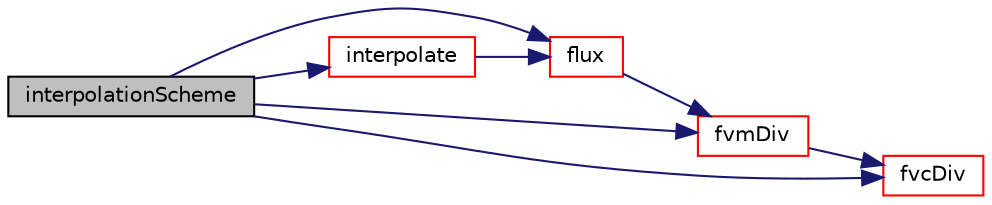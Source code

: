 digraph "interpolationScheme"
{
  bgcolor="transparent";
  edge [fontname="Helvetica",fontsize="10",labelfontname="Helvetica",labelfontsize="10"];
  node [fontname="Helvetica",fontsize="10",shape=record];
  rankdir="LR";
  Node1 [label="interpolationScheme",height=0.2,width=0.4,color="black", fillcolor="grey75", style="filled", fontcolor="black"];
  Node1 -> Node2 [color="midnightblue",fontsize="10",style="solid",fontname="Helvetica"];
  Node2 [label="flux",height=0.2,width=0.4,color="red",URL="$a01595.html#aa7c4ce4a2accb693290511e81b0427ac"];
  Node2 -> Node3 [color="midnightblue",fontsize="10",style="solid",fontname="Helvetica"];
  Node3 [label="fvmDiv",height=0.2,width=0.4,color="red",URL="$a01595.html#ae806c1ba4e4764f7f5b7f5beb710b6f8"];
  Node3 -> Node4 [color="midnightblue",fontsize="10",style="solid",fontname="Helvetica"];
  Node4 [label="fvcDiv",height=0.2,width=0.4,color="red",URL="$a01595.html#a2eacaefd22f61a84fdb13b7d4b96a20a"];
  Node1 -> Node4 [color="midnightblue",fontsize="10",style="solid",fontname="Helvetica"];
  Node1 -> Node3 [color="midnightblue",fontsize="10",style="solid",fontname="Helvetica"];
  Node1 -> Node5 [color="midnightblue",fontsize="10",style="solid",fontname="Helvetica"];
  Node5 [label="interpolate",height=0.2,width=0.4,color="red",URL="$a01595.html#ae6fd5a9c8ed01ada43155ccf20ce5e30"];
  Node5 -> Node2 [color="midnightblue",fontsize="10",style="solid",fontname="Helvetica"];
}
